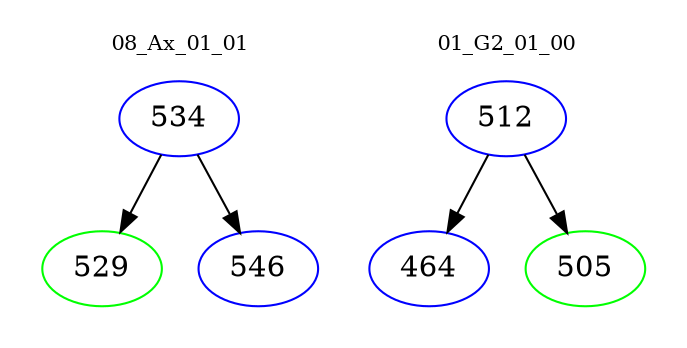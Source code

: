 digraph{
subgraph cluster_0 {
color = white
label = "08_Ax_01_01";
fontsize=10;
T0_534 [label="534", color="blue"]
T0_534 -> T0_529 [color="black"]
T0_529 [label="529", color="green"]
T0_534 -> T0_546 [color="black"]
T0_546 [label="546", color="blue"]
}
subgraph cluster_1 {
color = white
label = "01_G2_01_00";
fontsize=10;
T1_512 [label="512", color="blue"]
T1_512 -> T1_464 [color="black"]
T1_464 [label="464", color="blue"]
T1_512 -> T1_505 [color="black"]
T1_505 [label="505", color="green"]
}
}
